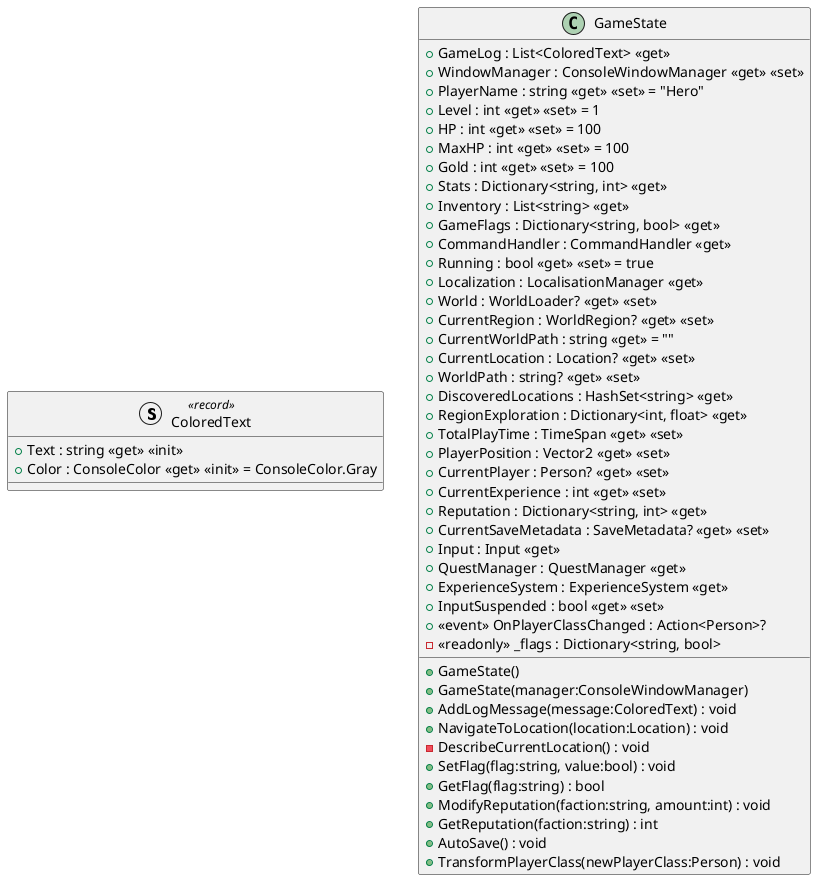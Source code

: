 @startuml
struct ColoredText <<record>> {
    + Text : string <<get>> <<init>>
    + Color : ConsoleColor <<get>> <<init>> = ConsoleColor.Gray
}
class GameState {
    + GameLog : List<ColoredText> <<get>>
    + WindowManager : ConsoleWindowManager <<get>> <<set>>
    + PlayerName : string <<get>> <<set>> = "Hero"
    + Level : int <<get>> <<set>> = 1
    + HP : int <<get>> <<set>> = 100
    + MaxHP : int <<get>> <<set>> = 100
    + Gold : int <<get>> <<set>> = 100
    + Stats : Dictionary<string, int> <<get>>
    + Inventory : List<string> <<get>>
    + GameFlags : Dictionary<string, bool> <<get>>
    + CommandHandler : CommandHandler <<get>>
    + Running : bool <<get>> <<set>> = true
    + Localization : LocalisationManager <<get>>
    + World : WorldLoader? <<get>> <<set>>
    + CurrentRegion : WorldRegion? <<get>> <<set>>
    + CurrentWorldPath : string <<get>> = ""
    + CurrentLocation : Location? <<get>> <<set>>
    + WorldPath : string? <<get>> <<set>>
    + DiscoveredLocations : HashSet<string> <<get>>
    + RegionExploration : Dictionary<int, float> <<get>>
    + TotalPlayTime : TimeSpan <<get>> <<set>>
    + PlayerPosition : Vector2 <<get>> <<set>>
    + CurrentPlayer : Person? <<get>> <<set>>
    + CurrentExperience : int <<get>> <<set>>
    + Reputation : Dictionary<string, int> <<get>>
    + CurrentSaveMetadata : SaveMetadata? <<get>> <<set>>
    + Input : Input <<get>>
    + QuestManager : QuestManager <<get>>
    + ExperienceSystem : ExperienceSystem <<get>>
    + InputSuspended : bool <<get>> <<set>>
    +  <<event>> OnPlayerClassChanged : Action<Person>? 
    + GameState()
    + GameState(manager:ConsoleWindowManager)
    + AddLogMessage(message:ColoredText) : void
    + NavigateToLocation(location:Location) : void
    - DescribeCurrentLocation() : void
    - <<readonly>> _flags : Dictionary<string, bool>
    + SetFlag(flag:string, value:bool) : void
    + GetFlag(flag:string) : bool
    + ModifyReputation(faction:string, amount:int) : void
    + GetReputation(faction:string) : int
    + AutoSave() : void
    + TransformPlayerClass(newPlayerClass:Person) : void
}
@enduml
